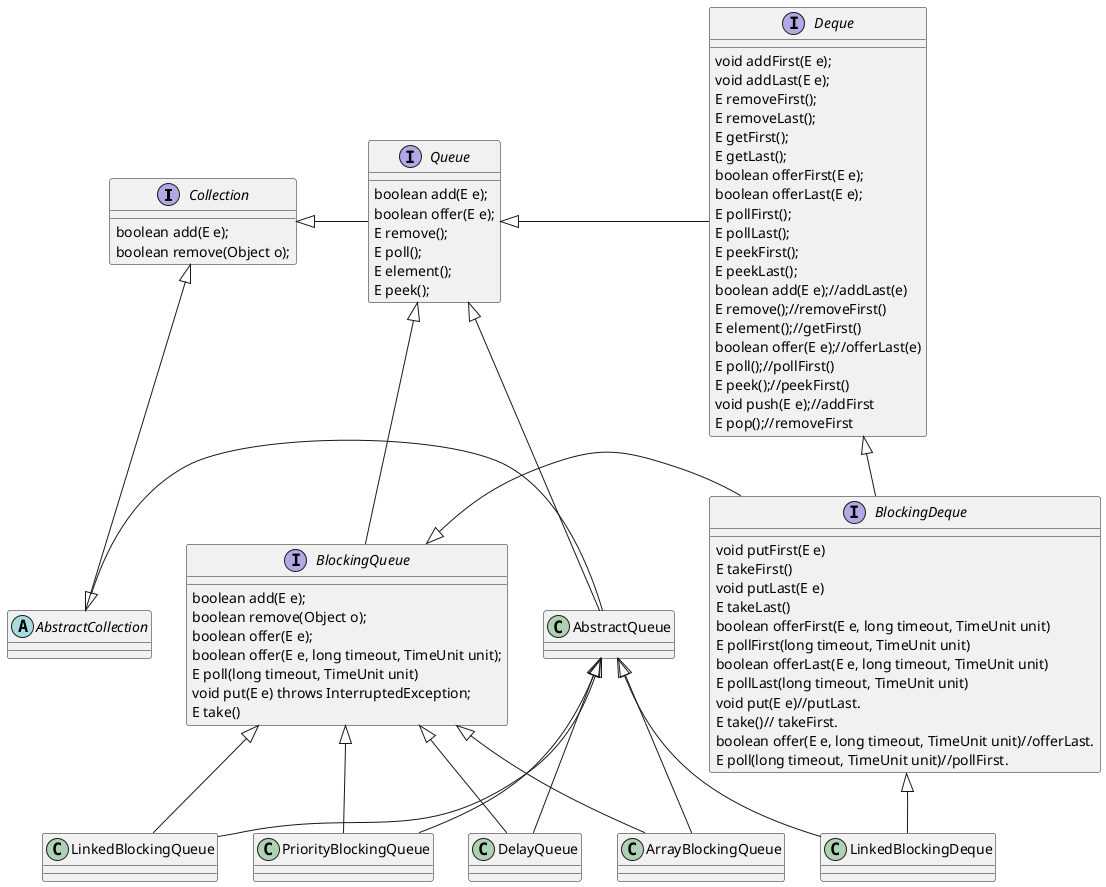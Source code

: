 @startuml
'https://plantuml.com/class-diagram


interface Collection {
boolean add(E e);
boolean remove(Object o);
}

interface Queue {
boolean add(E e);
boolean offer(E e);
E remove();
E poll();
E element();
E peek();
}
Collection <|- Queue

interface BlockingQueue {
boolean add(E e);
boolean remove(Object o);
boolean offer(E e);
boolean offer(E e, long timeout, TimeUnit unit);
E poll(long timeout, TimeUnit unit)
void put(E e) throws InterruptedException;
E take()
}
Queue <|-- BlockingQueue

interface Deque {
void addFirst(E e);
void addLast(E e);
E removeFirst();
E removeLast();
E getFirst();
E getLast();
boolean offerFirst(E e);
boolean offerLast(E e);
E pollFirst();
E pollLast();
E peekFirst();
E peekLast();
boolean add(E e);//addLast(e)
E remove();//removeFirst()
E element();//getFirst()
boolean offer(E e);//offerLast(e)
E poll();//pollFirst()
E peek();//peekFirst()
void push(E e);//addFirst
E pop();//removeFirst
}
Queue <|- Deque

interface BlockingDeque {
void putFirst(E e)
E takeFirst()
void putLast(E e)
E takeLast()
boolean offerFirst(E e, long timeout, TimeUnit unit)
E pollFirst(long timeout, TimeUnit unit)
boolean offerLast(E e, long timeout, TimeUnit unit)
E pollLast(long timeout, TimeUnit unit)
void put(E e)//putLast.
E take()// takeFirst.
boolean offer(E e, long timeout, TimeUnit unit)//offerLast.
E poll(long timeout, TimeUnit unit)//pollFirst.
}
Deque <|- BlockingDeque
BlockingQueue <|- BlockingDeque

abstract AbstractCollection
Collection <|-- AbstractCollection



Queue <|- AbstractQueue
AbstractCollection <|- AbstractQueue


class ArrayBlockingQueue {
}

BlockingQueue <|-- ArrayBlockingQueue
AbstractQueue <|-- ArrayBlockingQueue

class LinkedBlockingQueue
BlockingQueue <|-- LinkedBlockingQueue
AbstractQueue <|-- LinkedBlockingQueue


class PriorityBlockingQueue
BlockingQueue <|-- PriorityBlockingQueue
AbstractQueue <|-- PriorityBlockingQueue

class DelayQueue
BlockingQueue <|-- DelayQueue
AbstractQueue <|-- DelayQueue

class LinkedBlockingDeque
BlockingDeque <|-- LinkedBlockingDeque
AbstractQueue <|-- LinkedBlockingDeque

@enduml
